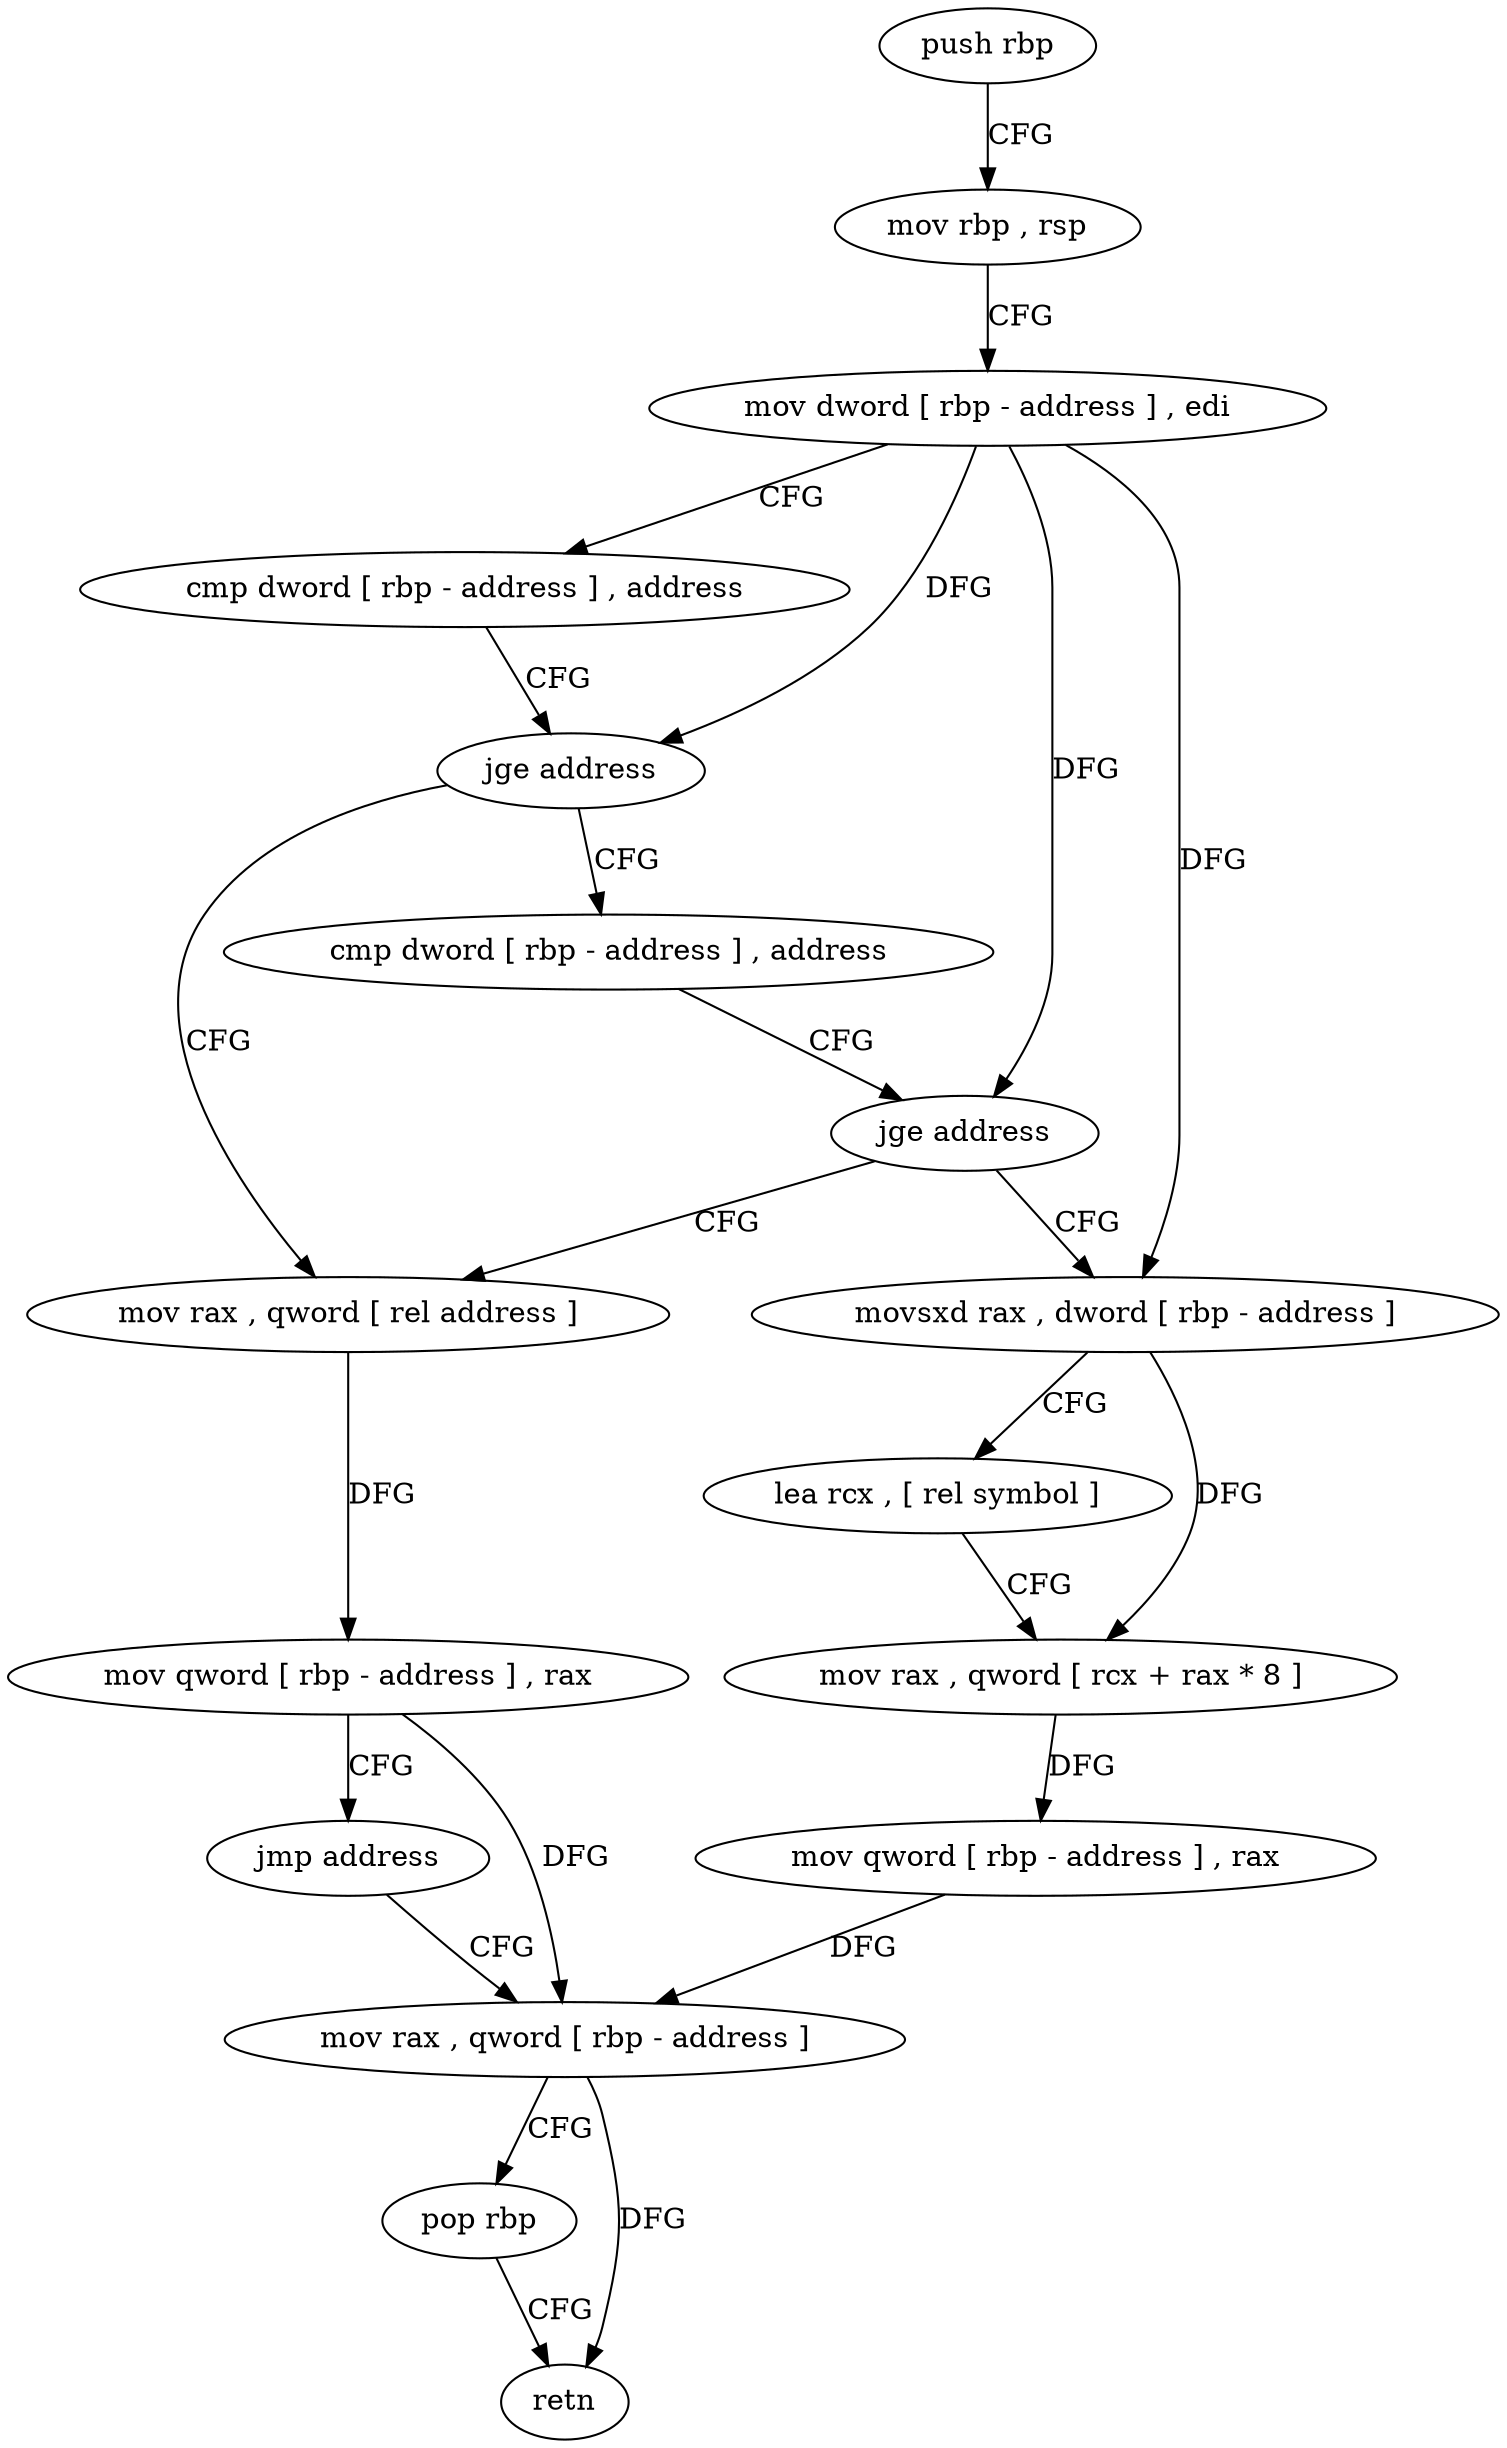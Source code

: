 digraph "func" {
"4403312" [label = "push rbp" ]
"4403313" [label = "mov rbp , rsp" ]
"4403316" [label = "mov dword [ rbp - address ] , edi" ]
"4403319" [label = "cmp dword [ rbp - address ] , address" ]
"4403323" [label = "jge address" ]
"4403339" [label = "mov rax , qword [ rel address ]" ]
"4403329" [label = "cmp dword [ rbp - address ] , address" ]
"4403346" [label = "mov qword [ rbp - address ] , rax" ]
"4403350" [label = "jmp address" ]
"4403374" [label = "mov rax , qword [ rbp - address ]" ]
"4403333" [label = "jge address" ]
"4403355" [label = "movsxd rax , dword [ rbp - address ]" ]
"4403378" [label = "pop rbp" ]
"4403379" [label = "retn" ]
"4403359" [label = "lea rcx , [ rel symbol ]" ]
"4403366" [label = "mov rax , qword [ rcx + rax * 8 ]" ]
"4403370" [label = "mov qword [ rbp - address ] , rax" ]
"4403312" -> "4403313" [ label = "CFG" ]
"4403313" -> "4403316" [ label = "CFG" ]
"4403316" -> "4403319" [ label = "CFG" ]
"4403316" -> "4403323" [ label = "DFG" ]
"4403316" -> "4403333" [ label = "DFG" ]
"4403316" -> "4403355" [ label = "DFG" ]
"4403319" -> "4403323" [ label = "CFG" ]
"4403323" -> "4403339" [ label = "CFG" ]
"4403323" -> "4403329" [ label = "CFG" ]
"4403339" -> "4403346" [ label = "DFG" ]
"4403329" -> "4403333" [ label = "CFG" ]
"4403346" -> "4403350" [ label = "CFG" ]
"4403346" -> "4403374" [ label = "DFG" ]
"4403350" -> "4403374" [ label = "CFG" ]
"4403374" -> "4403378" [ label = "CFG" ]
"4403374" -> "4403379" [ label = "DFG" ]
"4403333" -> "4403355" [ label = "CFG" ]
"4403333" -> "4403339" [ label = "CFG" ]
"4403355" -> "4403359" [ label = "CFG" ]
"4403355" -> "4403366" [ label = "DFG" ]
"4403378" -> "4403379" [ label = "CFG" ]
"4403359" -> "4403366" [ label = "CFG" ]
"4403366" -> "4403370" [ label = "DFG" ]
"4403370" -> "4403374" [ label = "DFG" ]
}
